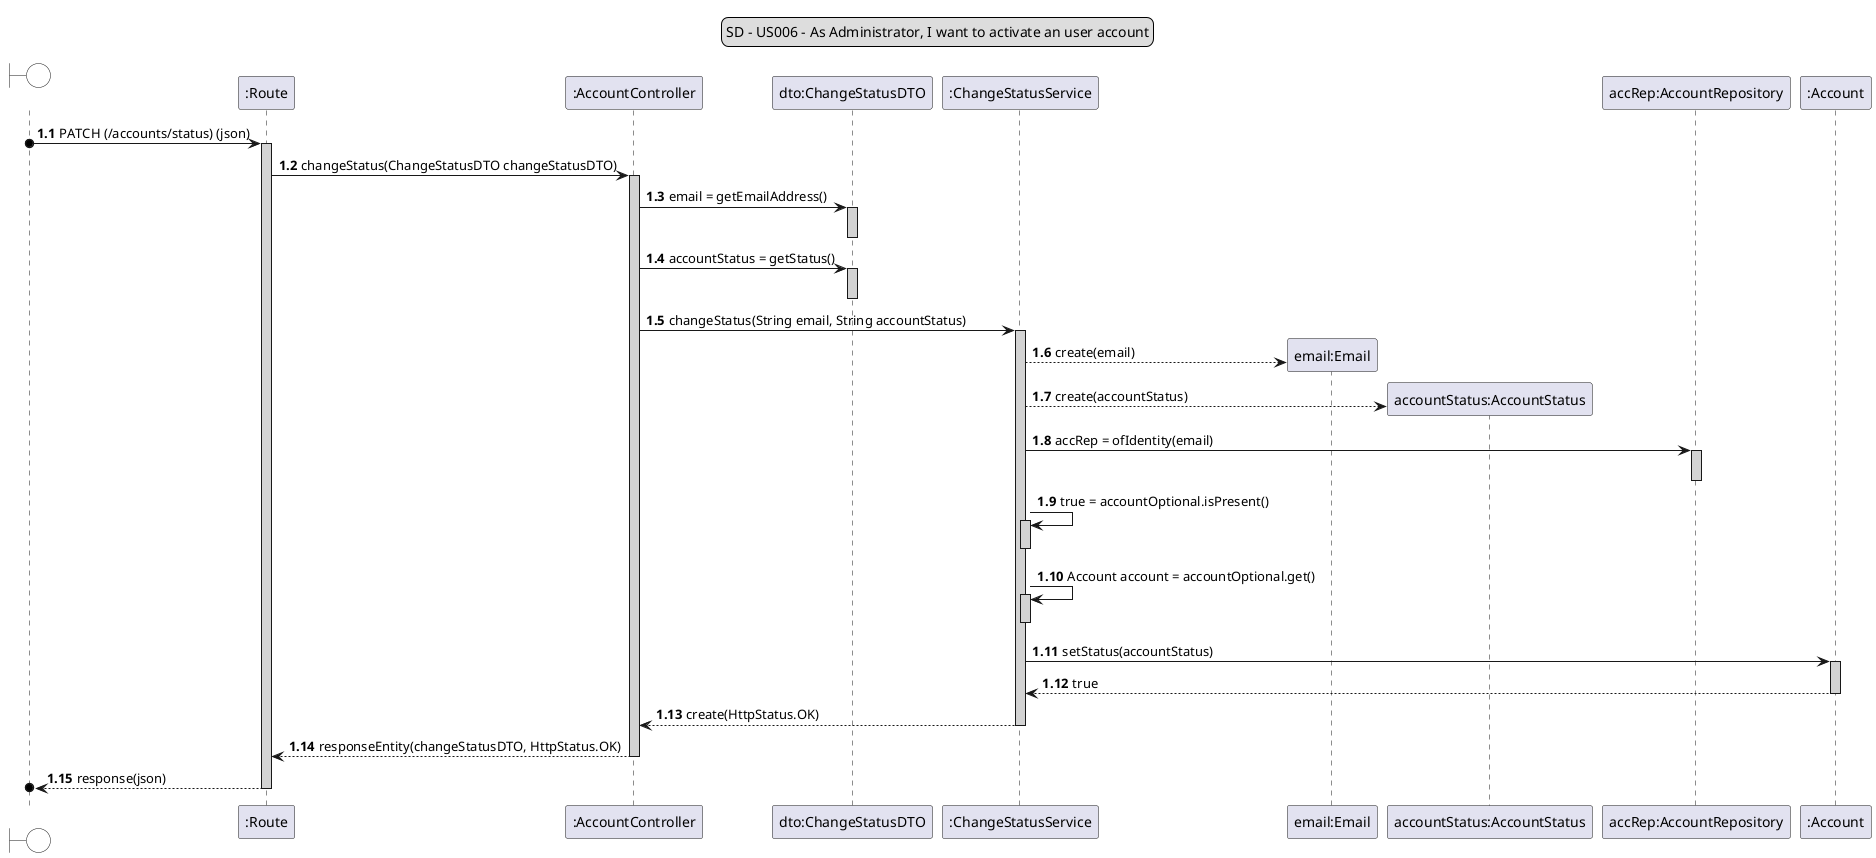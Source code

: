 @startuml

legend top
SD - US006 - As Administrator, I want to activate an user account
end legend

skinparam sequence {
LifeLineBackgroundColor #lightgrey
}

boundary " " #white
participant ":Route"
participant ":AccountController"
participant "dto:ChangeStatusDTO" as 0
participant ":ChangeStatusService"
participant "email:Email" as 1
participant "accountStatus:AccountStatus" as 2
participant "accRep:AccountRepository"

autonumber 1.1
autoactivate on

" " o-> ":Route" : PATCH (/accounts/status) (json)

":Route" -> ":AccountController" : changeStatus(ChangeStatusDTO changeStatusDTO)
":AccountController" -> 0 : email = getEmailAddress()
deactivate
":AccountController" -> 0 : accountStatus = getStatus()
deactivate
":AccountController" -> ":ChangeStatusService" : changeStatus(String email, String accountStatus)
":ChangeStatusService" --> 1 ** #b : create(email)
":ChangeStatusService" --> 2 ** #b : create(accountStatus)
":ChangeStatusService" -> "accRep:AccountRepository" : accRep = ofIdentity(email)
deactivate
":ChangeStatusService" -> ":ChangeStatusService" : true = accountOptional.isPresent()
deactivate
":ChangeStatusService" -> ":ChangeStatusService" : Account account = accountOptional.get()
deactivate
":ChangeStatusService" -> ":Account" : setStatus(accountStatus)
":Account" --> ":ChangeStatusService" : true
":ChangeStatusService" --> ":AccountController" : create(HttpStatus.OK)
":AccountController" --> ":Route" : responseEntity(changeStatusDTO, HttpStatus.OK)

":Route" -->o " " : response(json)

@enduml
